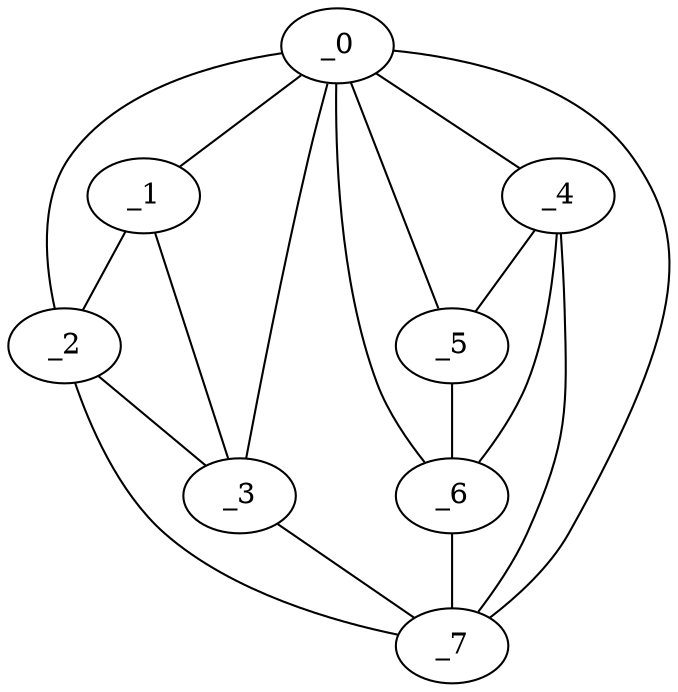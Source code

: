 graph "obj50__160.gxl" {
	_0	 [x=48,
		y=39];
	_1	 [x=66,
		y=24];
	_0 -- _1	 [valence=2];
	_2	 [x=74,
		y=10];
	_0 -- _2	 [valence=1];
	_3	 [x=83,
		y=39];
	_0 -- _3	 [valence=1];
	_4	 [x=94,
		y=90];
	_0 -- _4	 [valence=1];
	_5	 [x=94,
		y=107];
	_0 -- _5	 [valence=2];
	_6	 [x=96,
		y=116];
	_0 -- _6	 [valence=1];
	_7	 [x=100,
		y=68];
	_0 -- _7	 [valence=2];
	_1 -- _2	 [valence=1];
	_1 -- _3	 [valence=2];
	_2 -- _3	 [valence=2];
	_2 -- _7	 [valence=1];
	_3 -- _7	 [valence=1];
	_4 -- _5	 [valence=2];
	_4 -- _6	 [valence=2];
	_4 -- _7	 [valence=1];
	_5 -- _6	 [valence=1];
	_6 -- _7	 [valence=1];
}
